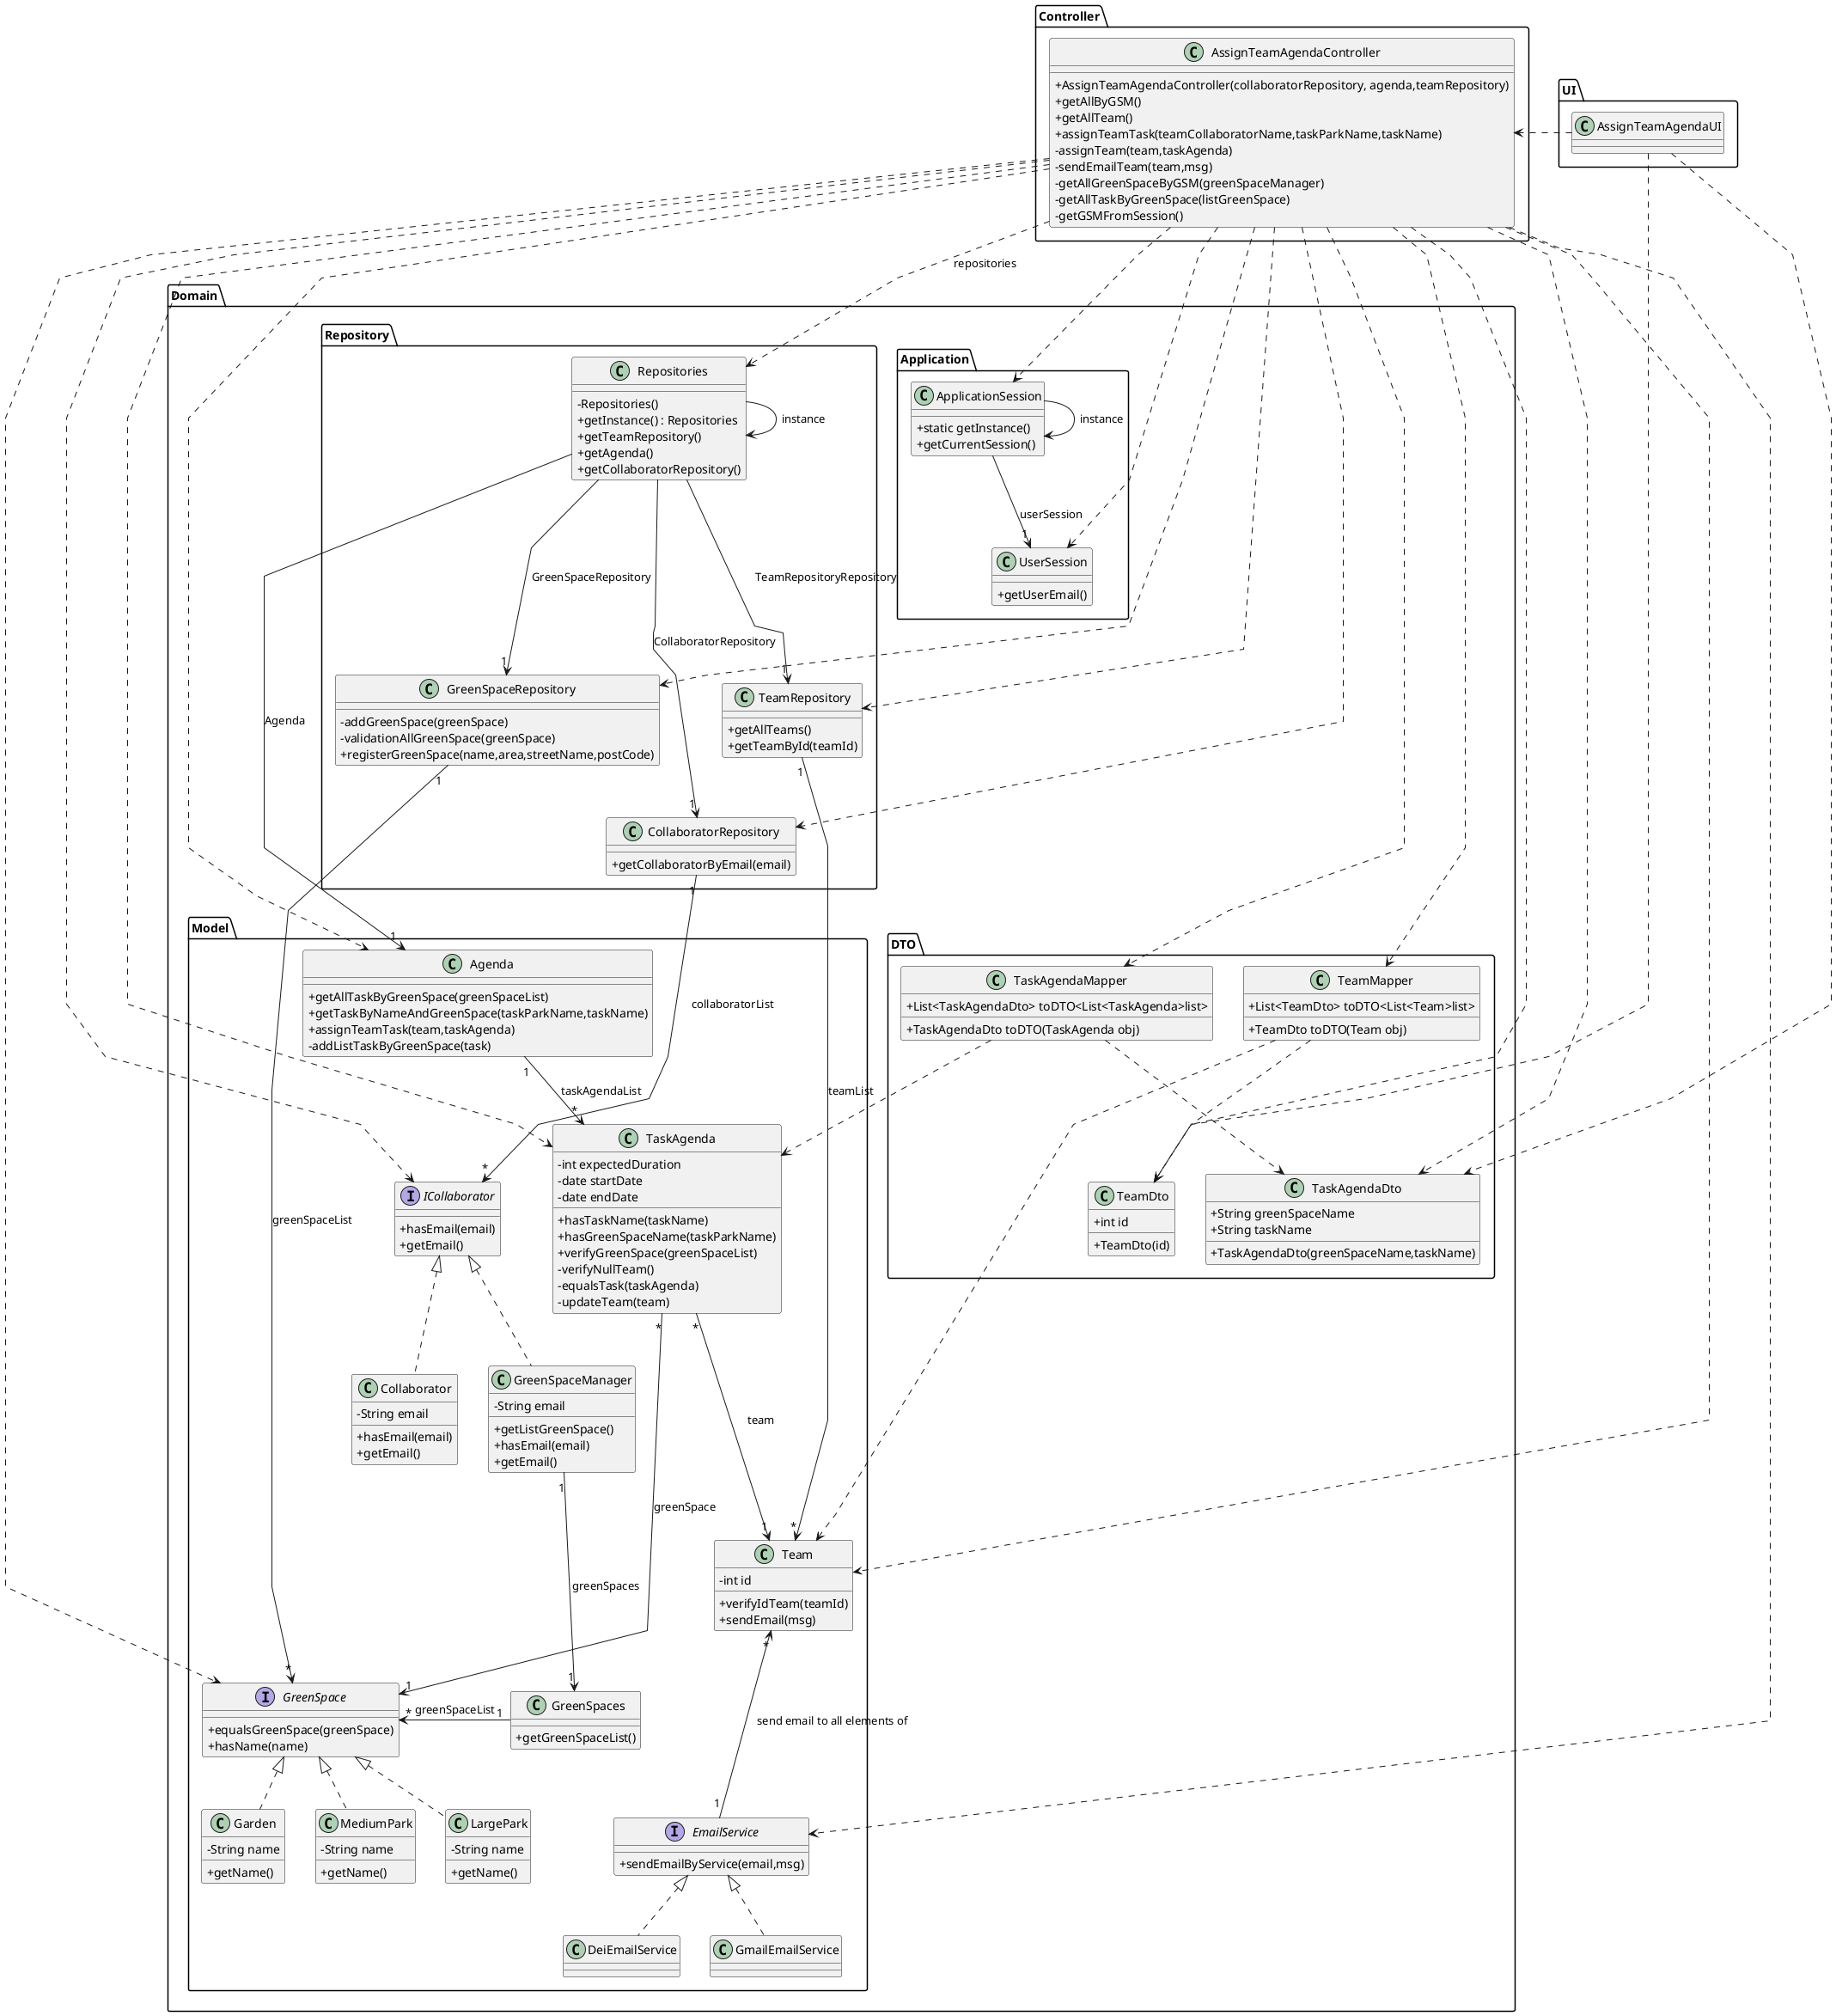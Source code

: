 @startuml
'skinparam monochrome true
skinparam packageStyle rectangle
skinparam shadowing false
skinparam linetype polyline
'skinparam linetype orto

skinparam classAttributeIconSize 0

'left to right direction
package "UI" <<Folder>> {
    class AssignTeamAgendaUI {
    }
}

package "Controller" <<Folder>> {
    class AssignTeamAgendaController {
        + AssignTeamAgendaController(collaboratorRepository, agenda,teamRepository)
        + getAllByGSM()
        + getAllTeam()
        + assignTeamTask(teamCollaboratorName,taskParkName,taskName)
        - assignTeam(team,taskAgenda)
        - sendEmailTeam(team,msg)
        - getAllGreenSpaceByGSM(greenSpaceManager)
        - getAllTaskByGreenSpace(listGreenSpace)
        - getGSMFromSession()
    }
}
package "UI" <<Folder>> {
    class AssignTeamAgendaUI {
    }
}



'left to right direction
package "Domain" <<Folder>> {
    package "Domain.DTO" <<Folder>> {
        class TeamMapper{
            + List<TeamDto> toDTO<List<Team>list>
            + TeamDto toDTO(Team obj)
        }

        class TeamDto{
            + int id
            + TeamDto(id)
        }

        class TaskAgendaMapper{
            + List<TaskAgendaDto> toDTO<List<TaskAgenda>list>
            + TaskAgendaDto toDTO(TaskAgenda obj)
        }

        class TaskAgendaDto{
            + String greenSpaceName
            + String taskName
            + TaskAgendaDto(greenSpaceName,taskName)
        }
    }

    package "Domain.Application" <<Folder>> {

        class ApplicationSession
        {
            + static getInstance()
            + getCurrentSession()
        }

        class UserSession
        {
            + getUserEmail()
        }
    }

    package "Domain.Model" <<Folder>> {

        interface EmailService{
           + sendEmailByService(email,msg)
        }

        class DeiEmailService implements EmailService{

        }

        class GmailEmailService implements EmailService{

        }

        class Team{
            - int id

            + verifyIdTeam(teamId)
            + sendEmail(msg)
        }

        interface ICollaborator{
            + hasEmail(email)
            + getEmail()
        }

        class Collaborator implements ICollaborator{
            - String email

            + hasEmail(email)
            + getEmail()
        }

        class GreenSpaceManager implements ICollaborator{
            - String email

            + getListGreenSpace()
            + hasEmail(email)
            + getEmail()
        }

        interface GreenSpace {
            + equalsGreenSpace(greenSpace)
            + hasName(name)
        }

        class Garden implements GreenSpace{
            - String name

            + getName()
        }

        class MediumPark implements GreenSpace{
            - String name

            + getName()
        }

        class LargePark implements GreenSpace{
            - String name

            + getName()
        }

        class GreenSpaces{
            + getGreenSpaceList()
        }

        class Agenda{

            + getAllTaskByGreenSpace(greenSpaceList)
            + getTaskByNameAndGreenSpace(taskParkName,taskName)
            + assignTeamTask(team,taskAgenda)
            - addListTaskByGreenSpace(task)
        }


        class TaskAgenda {
            - int expectedDuration
            - date startDate
            - date endDate

            + hasTaskName(taskName)
            + hasGreenSpaceName(taskParkName)
            + verifyGreenSpace(greenSpaceList)
            - verifyNullTeam()
            - equalsTask(taskAgenda)
            - updateTeam(team)
        }

    }

    package "Domain.Repository" <<Folder>> {

        class Repositories {

            - Repositories()
            + getInstance() : Repositories
            + getTeamRepository()
            + getAgenda()
            + getCollaboratorRepository()
        }

        class CollaboratorRepository {
            + getCollaboratorByEmail(email)
        }

        class GreenSpaceRepository {
            - addGreenSpace(greenSpace)
            - validationAllGreenSpace(greenSpace)
            + registerGreenSpace(name,area,streetName,postCode)
        }

        class TeamRepository{
            + getAllTeams()
            + getTeamById(teamId)
        }
    }
}

TeamMapper ..> TeamDto
TeamMapper ..> Team
TaskAgendaMapper ..> TaskAgendaDto
TaskAgendaMapper ..> TaskAgenda

'-------------------Instance-------------------
Repositories -> Repositories : instance
ApplicationSession -> ApplicationSession : instance

'-------------------UI-------------------
AssignTeamAgendaUI .> AssignTeamAgendaController
AssignTeamAgendaUI ..> TeamDto
AssignTeamAgendaUI ..> TaskAgendaDto

'-------------------Controller-------------------
AssignTeamAgendaController ..> TeamDto
AssignTeamAgendaController ..> TeamMapper
AssignTeamAgendaController ..> TaskAgendaMapper
AssignTeamAgendaController ..> TaskAgendaDto
AssignTeamAgendaController ..> Repositories : repositories
AssignTeamAgendaController ..> ApplicationSession
AssignTeamAgendaController ...> UserSession
AssignTeamAgendaController ...> GreenSpaceRepository

AssignTeamAgendaController ...> ICollaborator
AssignTeamAgendaController ...> Agenda
AssignTeamAgendaController ...> CollaboratorRepository
AssignTeamAgendaController ...> TeamRepository
AssignTeamAgendaController ...> GreenSpace
AssignTeamAgendaController ...> TaskAgenda
AssignTeamAgendaController ...> EmailService

AssignTeamAgendaController ...> Team


'-------------------ApplicationSession-------------------
ApplicationSession --> "1" UserSession : userSession

'-------------------Repositories-------------------
Repositories ---> "1" TeamRepository : TeamRepositoryRepository
Repositories ----> "1" CollaboratorRepository : CollaboratorRepository
Repositories -----> "1" Agenda : Agenda
Repositories ---> "1" GreenSpaceRepository :GreenSpaceRepository
GreenSpaceManager "1" ---> "1" GreenSpaces : greenSpaces


'-------------------CollaboratorRepository-------------------
CollaboratorRepository "1"  -> "*" ICollaborator : collaboratorList

'-------------------GreenSpaceRepository-------------------
GreenSpaceRepository "1" --> "*" GreenSpace : greenSpaceList

'-------------------GreenSpaceRepository-------------------
TeamRepository "1" --> "*" Team : teamList

'-------------------GreenSpace-------------------
GreenSpaces "1" -> "*" GreenSpace : greenSpaceList

Agenda "1" --> "*" TaskAgenda : taskAgendaList
TaskAgenda "*" ----> "1" GreenSpace : greenSpace
TaskAgenda "*" ---> "1" Team  : team

Team "*" <--- "1" EmailService : send email to all elements of
@enduml
